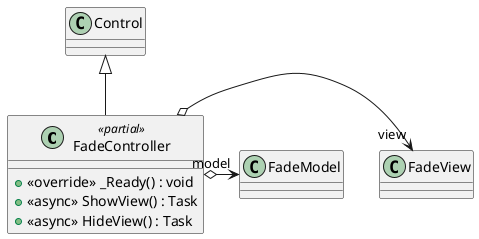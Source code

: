 @startuml
class FadeController <<partial>> {
    + <<override>> _Ready() : void
    + <<async>> ShowView() : Task
    + <<async>> HideView() : Task
}
Control <|-- FadeController
FadeController o-> "view" FadeView
FadeController o-> "model" FadeModel
@enduml
